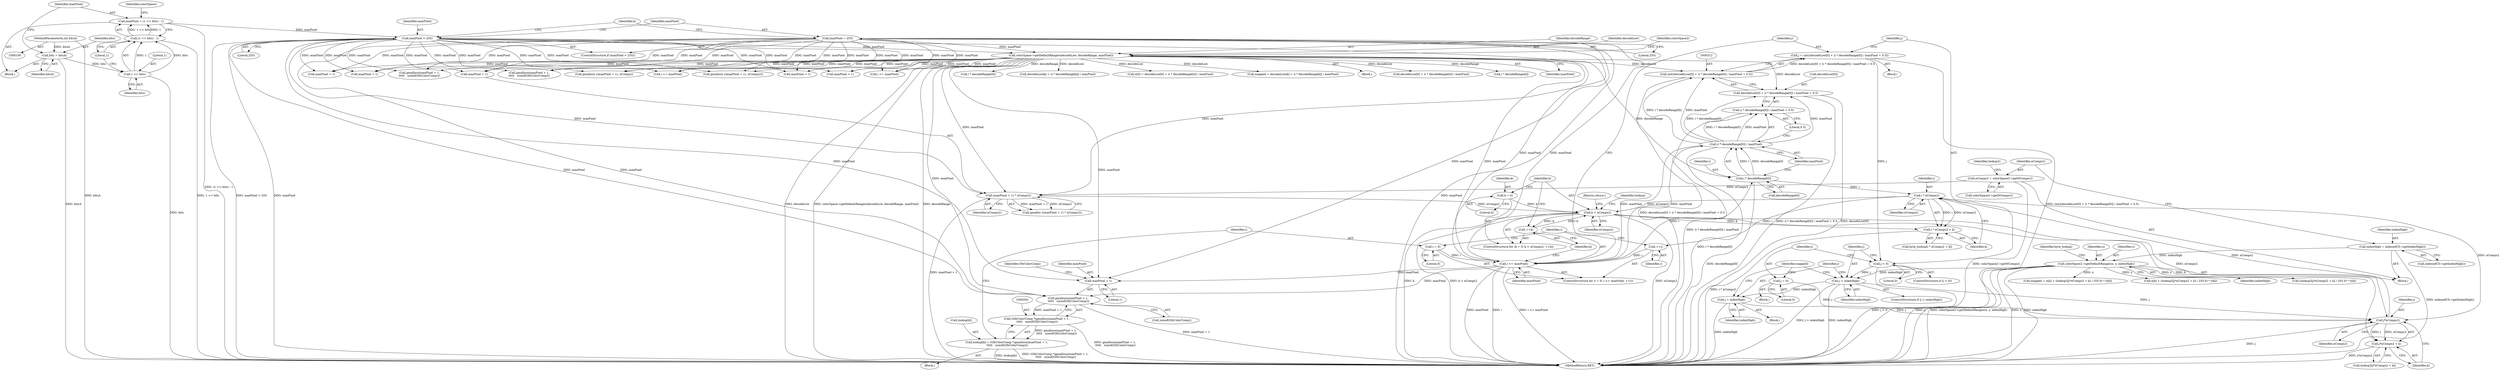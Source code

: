 digraph "0_poppler_7b2d314a61fd0e12f47c62996cb49ec0d1ba747a_4@integer" {
"1000309" [label="(Call,j = (int)(decodeLow[0] + (i * decodeRange[0]) / maxPixel + 0.5))"];
"1000311" [label="(Call,(int)(decodeLow[0] + (i * decodeRange[0]) / maxPixel + 0.5))"];
"1000163" [label="(Call,colorSpace->getDefaultRanges(decodeLow, decodeRange, maxPixel))"];
"1000139" [label="(Call,maxPixel = 255)"];
"1000136" [label="(Call,maxPixel > 255)"];
"1000125" [label="(Call,maxPixel = (1 << bits) - 1)"];
"1000127" [label="(Call,(1 << bits) - 1)"];
"1000128" [label="(Call,1 << bits)"];
"1000122" [label="(Call,bits = bitsA)"];
"1000101" [label="(MethodParameterIn,int bitsA)"];
"1000318" [label="(Call,(i * decodeRange[0]) / maxPixel)"];
"1000319" [label="(Call,i * decodeRange[0])"];
"1000303" [label="(Call,i <= maxPixel)"];
"1000306" [label="(Call,++i)"];
"1000374" [label="(Call,i * nComps2)"];
"1000354" [label="(Call,j*nComps2)"];
"1000331" [label="(Call,j = 0)"];
"1000340" [label="(Call,j = indexHigh)"];
"1000336" [label="(Call,j > indexHigh)"];
"1000327" [label="(Call,j < 0)"];
"1000309" [label="(Call,j = (int)(decodeLow[0] + (i * decodeRange[0]) / maxPixel + 0.5))"];
"1000263" [label="(Call,colorSpace2->getDefaultRanges(x, y, indexHigh))"];
"1000254" [label="(Call,indexHigh = indexedCS->getIndexHigh())"];
"1000281" [label="(Call,k < nComps2)"];
"1000284" [label="(Call,++k)"];
"1000278" [label="(Call,k = 0)"];
"1000272" [label="(Call,(maxPixel + 1) * nComps2)"];
"1000257" [label="(Call,nComps2 = colorSpace2->getNComps())"];
"1000300" [label="(Call,i = 0)"];
"1000353" [label="(Call,j*nComps2 + k)"];
"1000373" [label="(Call,i * nComps2 + k)"];
"1000293" [label="(Call,gmallocn(maxPixel + 1,\n \t\t\t\t\t   sizeof(GfxColorComp)))"];
"1000291" [label="(Call,(GfxColorComp *)gmallocn(maxPixel + 1,\n \t\t\t\t\t   sizeof(GfxColorComp)))"];
"1000287" [label="(Call,lookup[k] = (GfxColorComp *)gmallocn(maxPixel + 1,\n \t\t\t\t\t   sizeof(GfxColorComp)))"];
"1000294" [label="(Call,maxPixel + 1)"];
"1000313" [label="(Call,decodeLow[0] + (i * decodeRange[0]) / maxPixel + 0.5)"];
"1000317" [label="(Call,(i * decodeRange[0]) / maxPixel + 0.5)"];
"1000494" [label="(Call,maxPixel + 1)"];
"1000265" [label="(Identifier,y)"];
"1000326" [label="(ControlStructure,if (j < 0))"];
"1000453" [label="(Call,i * decodeRange[0])"];
"1000308" [label="(Block,)"];
"1000515" [label="(Call,maxPixel + 1)"];
"1000340" [label="(Call,j = indexHigh)"];
"1000288" [label="(Call,lookup[k])"];
"1000298" [label="(Identifier,GfxColorComp)"];
"1000375" [label="(Identifier,i)"];
"1000371" [label="(Call,byte_lookup[i * nComps2 + k])"];
"1000286" [label="(Block,)"];
"1000295" [label="(Identifier,maxPixel)"];
"1000127" [label="(Call,(1 << bits) - 1)"];
"1000293" [label="(Call,gmallocn(maxPixel + 1,\n \t\t\t\t\t   sizeof(GfxColorComp)))"];
"1000514" [label="(Call,gmallocn(maxPixel + 1,\n\t\t\t\t\t   sizeof(GfxColorComp)))"];
"1000304" [label="(Identifier,i)"];
"1000376" [label="(Identifier,nComps2)"];
"1000254" [label="(Call,indexHigh = indexedCS->getIndexHigh())"];
"1000137" [label="(Identifier,maxPixel)"];
"1000131" [label="(Literal,1)"];
"1000345" [label="(Call,x[k] + (lookup2[j*nComps2 + k] / 255.0) * y[k])"];
"1000128" [label="(Call,1 << bits)"];
"1000377" [label="(Identifier,k)"];
"1000532" [label="(Call,decodeLow[k] + (i * decodeRange[k]) / maxPixel)"];
"1000313" [label="(Call,decodeLow[0] + (i * decodeRange[0]) / maxPixel + 0.5)"];
"1000594" [label="(MethodReturn,RET)"];
"1000336" [label="(Call,j > indexHigh)"];
"1000271" [label="(Call,gmalloc ((maxPixel + 1) * nComps2))"];
"1000330" [label="(Block,)"];
"1000444" [label="(Call,x[0] = decodeLow[0] + (i * decodeRange[0]) / maxPixel)"];
"1000139" [label="(Call,maxPixel = 255)"];
"1000122" [label="(Call,bits = bitsA)"];
"1000309" [label="(Call,j = (int)(decodeLow[0] + (i * decodeRange[0]) / maxPixel + 0.5))"];
"1000104" [label="(Block,)"];
"1000314" [label="(Call,decodeLow[0])"];
"1000285" [label="(Identifier,k)"];
"1000307" [label="(Identifier,i)"];
"1000277" [label="(ControlStructure,for (k = 0; k < nComps2; ++k))"];
"1000530" [label="(Call,mapped = decodeLow[k] + (i * decodeRange[k]) / maxPixel)"];
"1000125" [label="(Call,maxPixel = (1 << bits) - 1)"];
"1000101" [label="(MethodParameterIn,int bitsA)"];
"1000302" [label="(Literal,0)"];
"1000136" [label="(Call,maxPixel > 255)"];
"1000356" [label="(Identifier,nComps2)"];
"1000297" [label="(Call,sizeof(GfxColorComp))"];
"1000144" [label="(Identifier,k)"];
"1000266" [label="(Identifier,indexHigh)"];
"1000354" [label="(Call,j*nComps2)"];
"1000256" [label="(Call,indexedCS->getIndexHigh())"];
"1000311" [label="(Call,(int)(decodeLow[0] + (i * decodeRange[0]) / maxPixel + 0.5))"];
"1000236" [label="(Identifier,colorSpace2)"];
"1000319" [label="(Call,i * decodeRange[0])"];
"1000255" [label="(Identifier,indexHigh)"];
"1000428" [label="(Call,gmallocn(maxPixel + 1,\n\t\t\t\t\t   sizeof(GfxColorComp)))"];
"1000159" [label="(Block,)"];
"1000349" [label="(Call,(lookup2[j*nComps2 + k] / 255.0) * y[k])"];
"1000493" [label="(Call,gmallocn ((maxPixel + 1), nComps))"];
"1000165" [label="(Identifier,decodeRange)"];
"1000259" [label="(Call,colorSpace2->getNComps())"];
"1000353" [label="(Call,j*nComps2 + k)"];
"1000344" [label="(Identifier,mapped)"];
"1000280" [label="(Literal,0)"];
"1000329" [label="(Literal,0)"];
"1000357" [label="(Identifier,k)"];
"1000351" [label="(Call,lookup2[j*nComps2 + k])"];
"1000164" [label="(Identifier,decodeLow)"];
"1000126" [label="(Identifier,maxPixel)"];
"1000373" [label="(Call,i * nComps2 + k)"];
"1000448" [label="(Call,decodeLow[0] + (i * decodeRange[0]) / maxPixel)"];
"1000438" [label="(Call,i <= maxPixel)"];
"1000140" [label="(Identifier,maxPixel)"];
"1000324" [label="(Identifier,maxPixel)"];
"1000268" [label="(Identifier,byte_lookup)"];
"1000130" [label="(Identifier,bits)"];
"1000279" [label="(Identifier,k)"];
"1000355" [label="(Identifier,j)"];
"1000332" [label="(Identifier,j)"];
"1000299" [label="(ControlStructure,for (i = 0; i <= maxPixel; ++i))"];
"1000264" [label="(Identifier,x)"];
"1000537" [label="(Call,i * decodeRange[k])"];
"1000166" [label="(Identifier,maxPixel)"];
"1000325" [label="(Literal,0.5)"];
"1000133" [label="(Identifier,colorSpace)"];
"1000141" [label="(Literal,255)"];
"1000328" [label="(Identifier,j)"];
"1000276" [label="(Identifier,nComps2)"];
"1000407" [label="(Call,gmallocn ((maxPixel + 1), nComps2))"];
"1000300" [label="(Call,i = 0)"];
"1000129" [label="(Literal,1)"];
"1000408" [label="(Call,maxPixel + 1)"];
"1000342" [label="(Identifier,indexHigh)"];
"1000320" [label="(Identifier,i)"];
"1000257" [label="(Call,nComps2 = colorSpace2->getNComps())"];
"1000272" [label="(Call,(maxPixel + 1) * nComps2)"];
"1000263" [label="(Call,colorSpace2->getDefaultRanges(x, y, indexHigh))"];
"1000294" [label="(Call,maxPixel + 1)"];
"1000335" [label="(ControlStructure,if (j > indexHigh))"];
"1000310" [label="(Identifier,j)"];
"1000317" [label="(Call,(i * decodeRange[0]) / maxPixel + 0.5)"];
"1000296" [label="(Literal,1)"];
"1000584" [label="(Return,return;)"];
"1000429" [label="(Call,maxPixel + 1)"];
"1000338" [label="(Identifier,indexHigh)"];
"1000305" [label="(Identifier,maxPixel)"];
"1000327" [label="(Call,j < 0)"];
"1000343" [label="(Call,mapped = x[k] + (lookup2[j*nComps2 + k] / 255.0) * y[k])"];
"1000283" [label="(Identifier,nComps2)"];
"1000138" [label="(Literal,255)"];
"1000291" [label="(Call,(GfxColorComp *)gmallocn(maxPixel + 1,\n \t\t\t\t\t   sizeof(GfxColorComp)))"];
"1000163" [label="(Call,colorSpace->getDefaultRanges(decodeLow, decodeRange, maxPixel))"];
"1000303" [label="(Call,i <= maxPixel)"];
"1000278" [label="(Call,k = 0)"];
"1000333" [label="(Literal,0)"];
"1000124" [label="(Identifier,bitsA)"];
"1000284" [label="(Call,++k)"];
"1000258" [label="(Identifier,nComps2)"];
"1000135" [label="(ControlStructure,if (maxPixel > 255))"];
"1000123" [label="(Identifier,bits)"];
"1000301" [label="(Identifier,i)"];
"1000318" [label="(Call,(i * decodeRange[0]) / maxPixel)"];
"1000281" [label="(Call,k < nComps2)"];
"1000306" [label="(Call,++i)"];
"1000282" [label="(Identifier,k)"];
"1000287" [label="(Call,lookup[k] = (GfxColorComp *)gmallocn(maxPixel + 1,\n \t\t\t\t\t   sizeof(GfxColorComp)))"];
"1000524" [label="(Call,i <= maxPixel)"];
"1000339" [label="(Block,)"];
"1000273" [label="(Call,maxPixel + 1)"];
"1000289" [label="(Identifier,lookup)"];
"1000337" [label="(Identifier,j)"];
"1000261" [label="(Identifier,lookup2)"];
"1000321" [label="(Call,decodeRange[0])"];
"1000341" [label="(Identifier,j)"];
"1000245" [label="(Block,)"];
"1000331" [label="(Call,j = 0)"];
"1000374" [label="(Call,i * nComps2)"];
"1000309" -> "1000308"  [label="AST: "];
"1000309" -> "1000311"  [label="CFG: "];
"1000310" -> "1000309"  [label="AST: "];
"1000311" -> "1000309"  [label="AST: "];
"1000328" -> "1000309"  [label="CFG: "];
"1000309" -> "1000594"  [label="DDG: (int)(decodeLow[0] + (i * decodeRange[0]) / maxPixel + 0.5)"];
"1000311" -> "1000309"  [label="DDG: decodeLow[0] + (i * decodeRange[0]) / maxPixel + 0.5"];
"1000309" -> "1000327"  [label="DDG: j"];
"1000311" -> "1000313"  [label="CFG: "];
"1000312" -> "1000311"  [label="AST: "];
"1000313" -> "1000311"  [label="AST: "];
"1000311" -> "1000594"  [label="DDG: decodeLow[0] + (i * decodeRange[0]) / maxPixel + 0.5"];
"1000163" -> "1000311"  [label="DDG: decodeLow"];
"1000318" -> "1000311"  [label="DDG: i * decodeRange[0]"];
"1000318" -> "1000311"  [label="DDG: maxPixel"];
"1000163" -> "1000159"  [label="AST: "];
"1000163" -> "1000166"  [label="CFG: "];
"1000164" -> "1000163"  [label="AST: "];
"1000165" -> "1000163"  [label="AST: "];
"1000166" -> "1000163"  [label="AST: "];
"1000236" -> "1000163"  [label="CFG: "];
"1000163" -> "1000594"  [label="DDG: decodeLow"];
"1000163" -> "1000594"  [label="DDG: colorSpace->getDefaultRanges(decodeLow, decodeRange, maxPixel)"];
"1000163" -> "1000594"  [label="DDG: decodeRange"];
"1000139" -> "1000163"  [label="DDG: maxPixel"];
"1000136" -> "1000163"  [label="DDG: maxPixel"];
"1000163" -> "1000272"  [label="DDG: maxPixel"];
"1000163" -> "1000273"  [label="DDG: maxPixel"];
"1000163" -> "1000293"  [label="DDG: maxPixel"];
"1000163" -> "1000294"  [label="DDG: maxPixel"];
"1000163" -> "1000303"  [label="DDG: maxPixel"];
"1000163" -> "1000313"  [label="DDG: decodeLow"];
"1000163" -> "1000319"  [label="DDG: decodeRange"];
"1000163" -> "1000407"  [label="DDG: maxPixel"];
"1000163" -> "1000408"  [label="DDG: maxPixel"];
"1000163" -> "1000428"  [label="DDG: maxPixel"];
"1000163" -> "1000429"  [label="DDG: maxPixel"];
"1000163" -> "1000438"  [label="DDG: maxPixel"];
"1000163" -> "1000444"  [label="DDG: decodeLow"];
"1000163" -> "1000448"  [label="DDG: decodeLow"];
"1000163" -> "1000453"  [label="DDG: decodeRange"];
"1000163" -> "1000493"  [label="DDG: maxPixel"];
"1000163" -> "1000494"  [label="DDG: maxPixel"];
"1000163" -> "1000514"  [label="DDG: maxPixel"];
"1000163" -> "1000515"  [label="DDG: maxPixel"];
"1000163" -> "1000524"  [label="DDG: maxPixel"];
"1000163" -> "1000530"  [label="DDG: decodeLow"];
"1000163" -> "1000532"  [label="DDG: decodeLow"];
"1000163" -> "1000537"  [label="DDG: decodeRange"];
"1000139" -> "1000135"  [label="AST: "];
"1000139" -> "1000141"  [label="CFG: "];
"1000140" -> "1000139"  [label="AST: "];
"1000141" -> "1000139"  [label="AST: "];
"1000144" -> "1000139"  [label="CFG: "];
"1000139" -> "1000594"  [label="DDG: maxPixel"];
"1000139" -> "1000272"  [label="DDG: maxPixel"];
"1000139" -> "1000273"  [label="DDG: maxPixel"];
"1000139" -> "1000293"  [label="DDG: maxPixel"];
"1000139" -> "1000294"  [label="DDG: maxPixel"];
"1000139" -> "1000303"  [label="DDG: maxPixel"];
"1000139" -> "1000407"  [label="DDG: maxPixel"];
"1000139" -> "1000408"  [label="DDG: maxPixel"];
"1000139" -> "1000428"  [label="DDG: maxPixel"];
"1000139" -> "1000429"  [label="DDG: maxPixel"];
"1000139" -> "1000438"  [label="DDG: maxPixel"];
"1000139" -> "1000493"  [label="DDG: maxPixel"];
"1000139" -> "1000494"  [label="DDG: maxPixel"];
"1000139" -> "1000514"  [label="DDG: maxPixel"];
"1000139" -> "1000515"  [label="DDG: maxPixel"];
"1000139" -> "1000524"  [label="DDG: maxPixel"];
"1000136" -> "1000135"  [label="AST: "];
"1000136" -> "1000138"  [label="CFG: "];
"1000137" -> "1000136"  [label="AST: "];
"1000138" -> "1000136"  [label="AST: "];
"1000140" -> "1000136"  [label="CFG: "];
"1000144" -> "1000136"  [label="CFG: "];
"1000136" -> "1000594"  [label="DDG: maxPixel > 255"];
"1000136" -> "1000594"  [label="DDG: maxPixel"];
"1000125" -> "1000136"  [label="DDG: maxPixel"];
"1000136" -> "1000272"  [label="DDG: maxPixel"];
"1000136" -> "1000273"  [label="DDG: maxPixel"];
"1000136" -> "1000293"  [label="DDG: maxPixel"];
"1000136" -> "1000294"  [label="DDG: maxPixel"];
"1000136" -> "1000303"  [label="DDG: maxPixel"];
"1000136" -> "1000407"  [label="DDG: maxPixel"];
"1000136" -> "1000408"  [label="DDG: maxPixel"];
"1000136" -> "1000428"  [label="DDG: maxPixel"];
"1000136" -> "1000429"  [label="DDG: maxPixel"];
"1000136" -> "1000438"  [label="DDG: maxPixel"];
"1000136" -> "1000493"  [label="DDG: maxPixel"];
"1000136" -> "1000494"  [label="DDG: maxPixel"];
"1000136" -> "1000514"  [label="DDG: maxPixel"];
"1000136" -> "1000515"  [label="DDG: maxPixel"];
"1000136" -> "1000524"  [label="DDG: maxPixel"];
"1000125" -> "1000104"  [label="AST: "];
"1000125" -> "1000127"  [label="CFG: "];
"1000126" -> "1000125"  [label="AST: "];
"1000127" -> "1000125"  [label="AST: "];
"1000133" -> "1000125"  [label="CFG: "];
"1000125" -> "1000594"  [label="DDG: (1 << bits) - 1"];
"1000127" -> "1000125"  [label="DDG: 1 << bits"];
"1000127" -> "1000125"  [label="DDG: 1"];
"1000127" -> "1000131"  [label="CFG: "];
"1000128" -> "1000127"  [label="AST: "];
"1000131" -> "1000127"  [label="AST: "];
"1000127" -> "1000594"  [label="DDG: 1 << bits"];
"1000128" -> "1000127"  [label="DDG: 1"];
"1000128" -> "1000127"  [label="DDG: bits"];
"1000128" -> "1000130"  [label="CFG: "];
"1000129" -> "1000128"  [label="AST: "];
"1000130" -> "1000128"  [label="AST: "];
"1000131" -> "1000128"  [label="CFG: "];
"1000128" -> "1000594"  [label="DDG: bits"];
"1000122" -> "1000128"  [label="DDG: bits"];
"1000122" -> "1000104"  [label="AST: "];
"1000122" -> "1000124"  [label="CFG: "];
"1000123" -> "1000122"  [label="AST: "];
"1000124" -> "1000122"  [label="AST: "];
"1000126" -> "1000122"  [label="CFG: "];
"1000122" -> "1000594"  [label="DDG: bitsA"];
"1000101" -> "1000122"  [label="DDG: bitsA"];
"1000101" -> "1000100"  [label="AST: "];
"1000101" -> "1000594"  [label="DDG: bitsA"];
"1000318" -> "1000317"  [label="AST: "];
"1000318" -> "1000324"  [label="CFG: "];
"1000319" -> "1000318"  [label="AST: "];
"1000324" -> "1000318"  [label="AST: "];
"1000325" -> "1000318"  [label="CFG: "];
"1000318" -> "1000594"  [label="DDG: i * decodeRange[0]"];
"1000318" -> "1000303"  [label="DDG: maxPixel"];
"1000318" -> "1000313"  [label="DDG: i * decodeRange[0]"];
"1000318" -> "1000313"  [label="DDG: maxPixel"];
"1000318" -> "1000317"  [label="DDG: i * decodeRange[0]"];
"1000318" -> "1000317"  [label="DDG: maxPixel"];
"1000319" -> "1000318"  [label="DDG: i"];
"1000319" -> "1000318"  [label="DDG: decodeRange[0]"];
"1000303" -> "1000318"  [label="DDG: maxPixel"];
"1000319" -> "1000321"  [label="CFG: "];
"1000320" -> "1000319"  [label="AST: "];
"1000321" -> "1000319"  [label="AST: "];
"1000324" -> "1000319"  [label="CFG: "];
"1000319" -> "1000594"  [label="DDG: decodeRange[0]"];
"1000303" -> "1000319"  [label="DDG: i"];
"1000319" -> "1000374"  [label="DDG: i"];
"1000303" -> "1000299"  [label="AST: "];
"1000303" -> "1000305"  [label="CFG: "];
"1000304" -> "1000303"  [label="AST: "];
"1000305" -> "1000303"  [label="AST: "];
"1000310" -> "1000303"  [label="CFG: "];
"1000285" -> "1000303"  [label="CFG: "];
"1000303" -> "1000594"  [label="DDG: i"];
"1000303" -> "1000594"  [label="DDG: i <= maxPixel"];
"1000303" -> "1000594"  [label="DDG: maxPixel"];
"1000303" -> "1000293"  [label="DDG: maxPixel"];
"1000303" -> "1000294"  [label="DDG: maxPixel"];
"1000306" -> "1000303"  [label="DDG: i"];
"1000300" -> "1000303"  [label="DDG: i"];
"1000306" -> "1000299"  [label="AST: "];
"1000306" -> "1000307"  [label="CFG: "];
"1000307" -> "1000306"  [label="AST: "];
"1000304" -> "1000306"  [label="CFG: "];
"1000374" -> "1000306"  [label="DDG: i"];
"1000374" -> "1000373"  [label="AST: "];
"1000374" -> "1000376"  [label="CFG: "];
"1000375" -> "1000374"  [label="AST: "];
"1000376" -> "1000374"  [label="AST: "];
"1000377" -> "1000374"  [label="CFG: "];
"1000374" -> "1000281"  [label="DDG: nComps2"];
"1000374" -> "1000354"  [label="DDG: nComps2"];
"1000374" -> "1000373"  [label="DDG: i"];
"1000374" -> "1000373"  [label="DDG: nComps2"];
"1000354" -> "1000374"  [label="DDG: nComps2"];
"1000354" -> "1000353"  [label="AST: "];
"1000354" -> "1000356"  [label="CFG: "];
"1000355" -> "1000354"  [label="AST: "];
"1000356" -> "1000354"  [label="AST: "];
"1000357" -> "1000354"  [label="CFG: "];
"1000354" -> "1000594"  [label="DDG: j"];
"1000354" -> "1000353"  [label="DDG: j"];
"1000354" -> "1000353"  [label="DDG: nComps2"];
"1000331" -> "1000354"  [label="DDG: j"];
"1000340" -> "1000354"  [label="DDG: j"];
"1000336" -> "1000354"  [label="DDG: j"];
"1000281" -> "1000354"  [label="DDG: nComps2"];
"1000331" -> "1000330"  [label="AST: "];
"1000331" -> "1000333"  [label="CFG: "];
"1000332" -> "1000331"  [label="AST: "];
"1000333" -> "1000331"  [label="AST: "];
"1000344" -> "1000331"  [label="CFG: "];
"1000340" -> "1000339"  [label="AST: "];
"1000340" -> "1000342"  [label="CFG: "];
"1000341" -> "1000340"  [label="AST: "];
"1000342" -> "1000340"  [label="AST: "];
"1000344" -> "1000340"  [label="CFG: "];
"1000340" -> "1000594"  [label="DDG: indexHigh"];
"1000336" -> "1000340"  [label="DDG: indexHigh"];
"1000336" -> "1000335"  [label="AST: "];
"1000336" -> "1000338"  [label="CFG: "];
"1000337" -> "1000336"  [label="AST: "];
"1000338" -> "1000336"  [label="AST: "];
"1000341" -> "1000336"  [label="CFG: "];
"1000344" -> "1000336"  [label="CFG: "];
"1000336" -> "1000594"  [label="DDG: j > indexHigh"];
"1000336" -> "1000594"  [label="DDG: indexHigh"];
"1000327" -> "1000336"  [label="DDG: j"];
"1000263" -> "1000336"  [label="DDG: indexHigh"];
"1000327" -> "1000326"  [label="AST: "];
"1000327" -> "1000329"  [label="CFG: "];
"1000328" -> "1000327"  [label="AST: "];
"1000329" -> "1000327"  [label="AST: "];
"1000332" -> "1000327"  [label="CFG: "];
"1000337" -> "1000327"  [label="CFG: "];
"1000327" -> "1000594"  [label="DDG: j < 0"];
"1000263" -> "1000245"  [label="AST: "];
"1000263" -> "1000266"  [label="CFG: "];
"1000264" -> "1000263"  [label="AST: "];
"1000265" -> "1000263"  [label="AST: "];
"1000266" -> "1000263"  [label="AST: "];
"1000268" -> "1000263"  [label="CFG: "];
"1000263" -> "1000594"  [label="DDG: y"];
"1000263" -> "1000594"  [label="DDG: colorSpace2->getDefaultRanges(x, y, indexHigh)"];
"1000263" -> "1000594"  [label="DDG: x"];
"1000263" -> "1000594"  [label="DDG: indexHigh"];
"1000254" -> "1000263"  [label="DDG: indexHigh"];
"1000263" -> "1000343"  [label="DDG: x"];
"1000263" -> "1000345"  [label="DDG: x"];
"1000263" -> "1000349"  [label="DDG: y"];
"1000254" -> "1000245"  [label="AST: "];
"1000254" -> "1000256"  [label="CFG: "];
"1000255" -> "1000254"  [label="AST: "];
"1000256" -> "1000254"  [label="AST: "];
"1000258" -> "1000254"  [label="CFG: "];
"1000254" -> "1000594"  [label="DDG: indexedCS->getIndexHigh()"];
"1000281" -> "1000277"  [label="AST: "];
"1000281" -> "1000283"  [label="CFG: "];
"1000282" -> "1000281"  [label="AST: "];
"1000283" -> "1000281"  [label="AST: "];
"1000289" -> "1000281"  [label="CFG: "];
"1000584" -> "1000281"  [label="CFG: "];
"1000281" -> "1000594"  [label="DDG: k"];
"1000281" -> "1000594"  [label="DDG: k < nComps2"];
"1000281" -> "1000594"  [label="DDG: nComps2"];
"1000284" -> "1000281"  [label="DDG: k"];
"1000278" -> "1000281"  [label="DDG: k"];
"1000272" -> "1000281"  [label="DDG: nComps2"];
"1000281" -> "1000284"  [label="DDG: k"];
"1000281" -> "1000353"  [label="DDG: k"];
"1000281" -> "1000373"  [label="DDG: k"];
"1000284" -> "1000277"  [label="AST: "];
"1000284" -> "1000285"  [label="CFG: "];
"1000285" -> "1000284"  [label="AST: "];
"1000282" -> "1000284"  [label="CFG: "];
"1000278" -> "1000277"  [label="AST: "];
"1000278" -> "1000280"  [label="CFG: "];
"1000279" -> "1000278"  [label="AST: "];
"1000280" -> "1000278"  [label="AST: "];
"1000282" -> "1000278"  [label="CFG: "];
"1000272" -> "1000271"  [label="AST: "];
"1000272" -> "1000276"  [label="CFG: "];
"1000273" -> "1000272"  [label="AST: "];
"1000276" -> "1000272"  [label="AST: "];
"1000271" -> "1000272"  [label="CFG: "];
"1000272" -> "1000594"  [label="DDG: maxPixel + 1"];
"1000272" -> "1000271"  [label="DDG: maxPixel + 1"];
"1000272" -> "1000271"  [label="DDG: nComps2"];
"1000257" -> "1000272"  [label="DDG: nComps2"];
"1000257" -> "1000245"  [label="AST: "];
"1000257" -> "1000259"  [label="CFG: "];
"1000258" -> "1000257"  [label="AST: "];
"1000259" -> "1000257"  [label="AST: "];
"1000261" -> "1000257"  [label="CFG: "];
"1000257" -> "1000594"  [label="DDG: colorSpace2->getNComps()"];
"1000300" -> "1000299"  [label="AST: "];
"1000300" -> "1000302"  [label="CFG: "];
"1000301" -> "1000300"  [label="AST: "];
"1000302" -> "1000300"  [label="AST: "];
"1000304" -> "1000300"  [label="CFG: "];
"1000353" -> "1000351"  [label="AST: "];
"1000353" -> "1000357"  [label="CFG: "];
"1000357" -> "1000353"  [label="AST: "];
"1000351" -> "1000353"  [label="CFG: "];
"1000353" -> "1000594"  [label="DDG: j*nComps2"];
"1000373" -> "1000371"  [label="AST: "];
"1000373" -> "1000377"  [label="CFG: "];
"1000377" -> "1000373"  [label="AST: "];
"1000371" -> "1000373"  [label="CFG: "];
"1000373" -> "1000594"  [label="DDG: i * nComps2"];
"1000293" -> "1000291"  [label="AST: "];
"1000293" -> "1000297"  [label="CFG: "];
"1000294" -> "1000293"  [label="AST: "];
"1000297" -> "1000293"  [label="AST: "];
"1000291" -> "1000293"  [label="CFG: "];
"1000293" -> "1000594"  [label="DDG: maxPixel + 1"];
"1000293" -> "1000291"  [label="DDG: maxPixel + 1"];
"1000291" -> "1000287"  [label="AST: "];
"1000292" -> "1000291"  [label="AST: "];
"1000287" -> "1000291"  [label="CFG: "];
"1000291" -> "1000594"  [label="DDG: gmallocn(maxPixel + 1,\n \t\t\t\t\t   sizeof(GfxColorComp))"];
"1000291" -> "1000287"  [label="DDG: gmallocn(maxPixel + 1,\n \t\t\t\t\t   sizeof(GfxColorComp))"];
"1000287" -> "1000286"  [label="AST: "];
"1000288" -> "1000287"  [label="AST: "];
"1000301" -> "1000287"  [label="CFG: "];
"1000287" -> "1000594"  [label="DDG: (GfxColorComp *)gmallocn(maxPixel + 1,\n \t\t\t\t\t   sizeof(GfxColorComp))"];
"1000287" -> "1000594"  [label="DDG: lookup[k]"];
"1000294" -> "1000296"  [label="CFG: "];
"1000295" -> "1000294"  [label="AST: "];
"1000296" -> "1000294"  [label="AST: "];
"1000298" -> "1000294"  [label="CFG: "];
"1000313" -> "1000317"  [label="CFG: "];
"1000314" -> "1000313"  [label="AST: "];
"1000317" -> "1000313"  [label="AST: "];
"1000313" -> "1000594"  [label="DDG: decodeLow[0]"];
"1000313" -> "1000594"  [label="DDG: (i * decodeRange[0]) / maxPixel + 0.5"];
"1000317" -> "1000325"  [label="CFG: "];
"1000325" -> "1000317"  [label="AST: "];
"1000317" -> "1000594"  [label="DDG: (i * decodeRange[0]) / maxPixel"];
}
